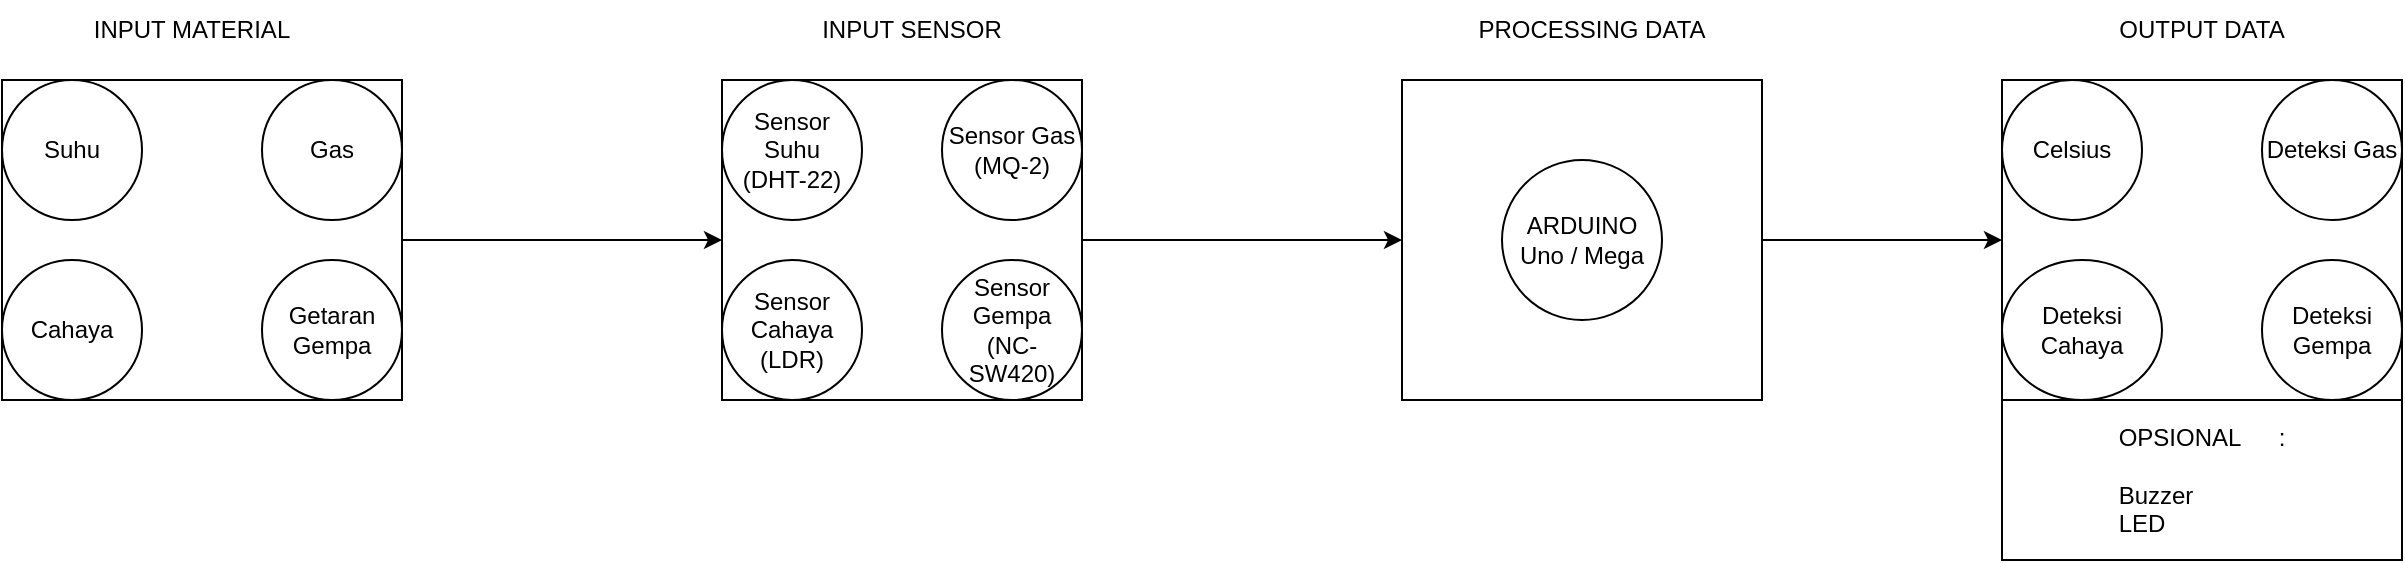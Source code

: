 <mxfile version="21.6.8" type="github">
  <diagram name="Halaman-1" id="a3Sczk5Y9BWB26_xXeQV">
    <mxGraphModel dx="1707" dy="478" grid="1" gridSize="10" guides="1" tooltips="1" connect="1" arrows="1" fold="1" page="1" pageScale="1" pageWidth="827" pageHeight="1169" math="0" shadow="0">
      <root>
        <mxCell id="0" />
        <mxCell id="1" parent="0" />
        <mxCell id="zoV4BSG7TqGL5A-1PV9k-1" style="edgeStyle=orthogonalEdgeStyle;rounded=0;orthogonalLoop=1;jettySize=auto;html=1;" edge="1" parent="1" source="FbHL-1mgcECD7ppwc6UQ-1" target="FbHL-1mgcECD7ppwc6UQ-2">
          <mxGeometry relative="1" as="geometry" />
        </mxCell>
        <mxCell id="FbHL-1mgcECD7ppwc6UQ-1" value="" style="rounded=0;whiteSpace=wrap;html=1;movable=0;resizable=0;rotatable=0;deletable=0;editable=0;locked=1;connectable=0;" parent="1" vertex="1">
          <mxGeometry x="-200" y="120" width="200" height="160" as="geometry" />
        </mxCell>
        <mxCell id="zoV4BSG7TqGL5A-1PV9k-2" style="edgeStyle=orthogonalEdgeStyle;rounded=0;orthogonalLoop=1;jettySize=auto;html=1;entryX=0;entryY=0.5;entryDx=0;entryDy=0;" edge="1" parent="1" source="FbHL-1mgcECD7ppwc6UQ-2" target="FbHL-1mgcECD7ppwc6UQ-12">
          <mxGeometry relative="1" as="geometry" />
        </mxCell>
        <mxCell id="FbHL-1mgcECD7ppwc6UQ-2" value="" style="rounded=0;whiteSpace=wrap;html=1;" parent="1" vertex="1">
          <mxGeometry x="160" y="120" width="180" height="160" as="geometry" />
        </mxCell>
        <mxCell id="FbHL-1mgcECD7ppwc6UQ-3" value="" style="rounded=0;whiteSpace=wrap;html=1;" parent="1" vertex="1">
          <mxGeometry x="800" y="120" width="200" height="160" as="geometry" />
        </mxCell>
        <mxCell id="FbHL-1mgcECD7ppwc6UQ-4" value="INPUT MATERIAL" style="text;html=1;strokeColor=none;fillColor=none;align=center;verticalAlign=middle;whiteSpace=wrap;rounded=0;" parent="1" vertex="1">
          <mxGeometry x="-160" y="80" width="110" height="30" as="geometry" />
        </mxCell>
        <mxCell id="FbHL-1mgcECD7ppwc6UQ-5" value="INPUT SENSOR" style="text;html=1;strokeColor=none;fillColor=none;align=center;verticalAlign=middle;whiteSpace=wrap;rounded=0;" parent="1" vertex="1">
          <mxGeometry x="190" y="80" width="130" height="30" as="geometry" />
        </mxCell>
        <mxCell id="FbHL-1mgcECD7ppwc6UQ-6" value="OUTPUT DATA" style="text;html=1;strokeColor=none;fillColor=none;align=center;verticalAlign=middle;whiteSpace=wrap;rounded=0;" parent="1" vertex="1">
          <mxGeometry x="855" y="80" width="90" height="30" as="geometry" />
        </mxCell>
        <mxCell id="FbHL-1mgcECD7ppwc6UQ-7" value="Suhu" style="ellipse;whiteSpace=wrap;html=1;" parent="1" vertex="1">
          <mxGeometry x="-200" y="120" width="70" height="70" as="geometry" />
        </mxCell>
        <mxCell id="FbHL-1mgcECD7ppwc6UQ-9" value="Cahaya" style="ellipse;whiteSpace=wrap;html=1;" parent="1" vertex="1">
          <mxGeometry x="-200" y="210" width="70" height="70" as="geometry" />
        </mxCell>
        <mxCell id="FbHL-1mgcECD7ppwc6UQ-10" value="Gas" style="ellipse;whiteSpace=wrap;html=1;aspect=fixed;" parent="1" vertex="1">
          <mxGeometry x="-70" y="120" width="70" height="70" as="geometry" />
        </mxCell>
        <mxCell id="FbHL-1mgcECD7ppwc6UQ-11" value="Getaran Gempa" style="ellipse;whiteSpace=wrap;html=1;" parent="1" vertex="1">
          <mxGeometry x="-70" y="210" width="70" height="70" as="geometry" />
        </mxCell>
        <mxCell id="zoV4BSG7TqGL5A-1PV9k-3" style="edgeStyle=orthogonalEdgeStyle;rounded=0;orthogonalLoop=1;jettySize=auto;html=1;entryX=0;entryY=0.5;entryDx=0;entryDy=0;" edge="1" parent="1" source="FbHL-1mgcECD7ppwc6UQ-12" target="FbHL-1mgcECD7ppwc6UQ-3">
          <mxGeometry relative="1" as="geometry" />
        </mxCell>
        <mxCell id="FbHL-1mgcECD7ppwc6UQ-12" value="" style="rounded=0;whiteSpace=wrap;html=1;" parent="1" vertex="1">
          <mxGeometry x="500" y="120" width="180" height="160" as="geometry" />
        </mxCell>
        <mxCell id="FbHL-1mgcECD7ppwc6UQ-13" value="PROCESSING DATA" style="text;html=1;strokeColor=none;fillColor=none;align=center;verticalAlign=middle;whiteSpace=wrap;rounded=0;" parent="1" vertex="1">
          <mxGeometry x="530" y="80" width="130" height="30" as="geometry" />
        </mxCell>
        <mxCell id="FbHL-1mgcECD7ppwc6UQ-16" value="Sensor Suhu&lt;br&gt;(DHT-22)" style="ellipse;whiteSpace=wrap;html=1;" parent="1" vertex="1">
          <mxGeometry x="160" y="120" width="70" height="70" as="geometry" />
        </mxCell>
        <mxCell id="FbHL-1mgcECD7ppwc6UQ-17" value="Sensor Cahaya (LDR)" style="ellipse;whiteSpace=wrap;html=1;" parent="1" vertex="1">
          <mxGeometry x="160" y="210" width="70" height="70" as="geometry" />
        </mxCell>
        <mxCell id="FbHL-1mgcECD7ppwc6UQ-18" value="Sensor Gas (MQ-2)" style="ellipse;whiteSpace=wrap;html=1;" parent="1" vertex="1">
          <mxGeometry x="270" y="120" width="70" height="70" as="geometry" />
        </mxCell>
        <mxCell id="FbHL-1mgcECD7ppwc6UQ-19" value="Sensor Gempa&lt;br&gt;(NC-SW420)" style="ellipse;whiteSpace=wrap;html=1;" parent="1" vertex="1">
          <mxGeometry x="270" y="210" width="70" height="70" as="geometry" />
        </mxCell>
        <mxCell id="FbHL-1mgcECD7ppwc6UQ-20" value="ARDUINO Uno / Mega" style="ellipse;whiteSpace=wrap;html=1;aspect=fixed;" parent="1" vertex="1">
          <mxGeometry x="550" y="160" width="80" height="80" as="geometry" />
        </mxCell>
        <mxCell id="FbHL-1mgcECD7ppwc6UQ-21" value="&lt;div style=&quot;text-align: justify;&quot;&gt;&lt;span style=&quot;background-color: initial;&quot;&gt;OPSIONAL&lt;/span&gt;&lt;span style=&quot;background-color: initial; white-space: pre;&quot;&gt;&#x9;&lt;/span&gt;&lt;span style=&quot;background-color: initial;&quot;&gt;:&lt;/span&gt;&lt;/div&gt;&lt;div style=&quot;text-align: justify;&quot;&gt;&lt;br&gt;&lt;/div&gt;&lt;div style=&quot;text-align: justify;&quot;&gt;&lt;span style=&quot;background-color: initial;&quot;&gt;Buzzer&lt;/span&gt;&lt;/div&gt;&lt;div style=&quot;text-align: justify;&quot;&gt;&lt;span style=&quot;background-color: initial;&quot;&gt;LED&lt;/span&gt;&lt;/div&gt;" style="rounded=0;whiteSpace=wrap;html=1;" parent="1" vertex="1">
          <mxGeometry x="800" y="280" width="200" height="80" as="geometry" />
        </mxCell>
        <mxCell id="FbHL-1mgcECD7ppwc6UQ-24" value="Celsius" style="ellipse;whiteSpace=wrap;html=1;" parent="1" vertex="1">
          <mxGeometry x="800" y="120" width="70" height="70" as="geometry" />
        </mxCell>
        <mxCell id="FbHL-1mgcECD7ppwc6UQ-25" value="Deteksi Gas" style="ellipse;whiteSpace=wrap;html=1;" parent="1" vertex="1">
          <mxGeometry x="930" y="120" width="70" height="70" as="geometry" />
        </mxCell>
        <mxCell id="FbHL-1mgcECD7ppwc6UQ-26" value="Deteksi Cahaya" style="ellipse;whiteSpace=wrap;html=1;" parent="1" vertex="1">
          <mxGeometry x="800" y="210" width="80" height="70" as="geometry" />
        </mxCell>
        <mxCell id="FbHL-1mgcECD7ppwc6UQ-27" value="Deteksi Gempa" style="ellipse;whiteSpace=wrap;html=1;" parent="1" vertex="1">
          <mxGeometry x="930" y="210" width="70" height="70" as="geometry" />
        </mxCell>
      </root>
    </mxGraphModel>
  </diagram>
</mxfile>

